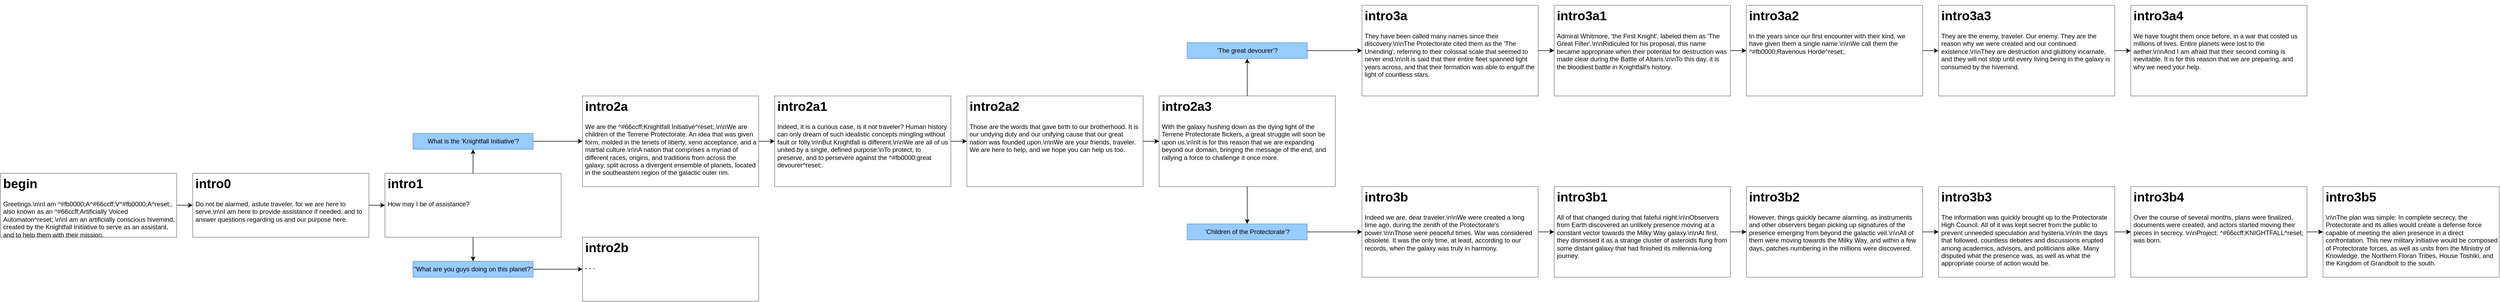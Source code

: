 <mxfile version="24.0.0" type="device">
  <diagram name="Page-1" id="1KbjQe3Kti2jhC_EwoSa">
    <mxGraphModel dx="635" dy="390" grid="1" gridSize="10" guides="1" tooltips="1" connect="1" arrows="1" fold="1" page="1" pageScale="1" pageWidth="1200" pageHeight="800" math="0" shadow="0">
      <root>
        <mxCell id="0" />
        <mxCell id="1" parent="0" />
        <mxCell id="_iaCpe0De2pczfi3yYiM-4" value="" style="edgeStyle=orthogonalEdgeStyle;rounded=0;orthogonalLoop=1;jettySize=auto;html=1;" parent="1" source="_iaCpe0De2pczfi3yYiM-1" target="_iaCpe0De2pczfi3yYiM-2" edge="1">
          <mxGeometry relative="1" as="geometry" />
        </mxCell>
        <mxCell id="_iaCpe0De2pczfi3yYiM-1" value="&lt;h1&gt;begin&lt;/h1&gt;&lt;p&gt;Greetings.\n\nI am ^#fb0000;A^#66ccff;V^#fb0000;A^reset;, also known as an ^#66ccff;Artificially Voiced Automaton^reset;.\n\nI am an artificially conscious hivemind, created by the Knightfall Initiative to serve as an assistant, and to help them with their mission.&lt;/p&gt;" style="text;html=1;spacing=5;spacingTop=-20;whiteSpace=wrap;overflow=hidden;rounded=0;strokeColor=default;opacity=50;" parent="1" vertex="1">
          <mxGeometry x="20" y="340" width="330" height="120" as="geometry" />
        </mxCell>
        <mxCell id="_iaCpe0De2pczfi3yYiM-5" value="" style="edgeStyle=orthogonalEdgeStyle;rounded=0;orthogonalLoop=1;jettySize=auto;html=1;" parent="1" source="_iaCpe0De2pczfi3yYiM-2" target="_iaCpe0De2pczfi3yYiM-3" edge="1">
          <mxGeometry relative="1" as="geometry" />
        </mxCell>
        <mxCell id="_iaCpe0De2pczfi3yYiM-2" value="&lt;h1&gt;intro0&lt;/h1&gt;&lt;p&gt;Do not be alarmed, astute traveler, for we are here to serve.\n\nI am here to provide assistance if needed, and to answer questions regarding us and our purpose here.&lt;/p&gt;" style="text;html=1;spacing=5;spacingTop=-20;whiteSpace=wrap;overflow=hidden;rounded=0;strokeColor=default;opacity=50;" parent="1" vertex="1">
          <mxGeometry x="380" y="340" width="330" height="120" as="geometry" />
        </mxCell>
        <mxCell id="_iaCpe0De2pczfi3yYiM-11" value="" style="edgeStyle=orthogonalEdgeStyle;rounded=0;orthogonalLoop=1;jettySize=auto;html=1;" parent="1" source="_iaCpe0De2pczfi3yYiM-3" target="_iaCpe0De2pczfi3yYiM-9" edge="1">
          <mxGeometry relative="1" as="geometry" />
        </mxCell>
        <mxCell id="_iaCpe0De2pczfi3yYiM-12" value="" style="edgeStyle=orthogonalEdgeStyle;rounded=0;orthogonalLoop=1;jettySize=auto;html=1;" parent="1" source="_iaCpe0De2pczfi3yYiM-3" target="_iaCpe0De2pczfi3yYiM-8" edge="1">
          <mxGeometry relative="1" as="geometry" />
        </mxCell>
        <mxCell id="_iaCpe0De2pczfi3yYiM-3" value="&lt;h1&gt;intro1&lt;/h1&gt;&lt;p&gt;How may I be of assistance?&lt;/p&gt;" style="text;html=1;spacing=5;spacingTop=-20;whiteSpace=wrap;overflow=hidden;rounded=0;strokeColor=default;opacity=50;" parent="1" vertex="1">
          <mxGeometry x="740" y="340" width="330" height="120" as="geometry" />
        </mxCell>
        <mxCell id="_iaCpe0De2pczfi3yYiM-16" value="" style="edgeStyle=orthogonalEdgeStyle;rounded=0;orthogonalLoop=1;jettySize=auto;html=1;" parent="1" source="_iaCpe0De2pczfi3yYiM-6" target="_iaCpe0De2pczfi3yYiM-15" edge="1">
          <mxGeometry relative="1" as="geometry" />
        </mxCell>
        <mxCell id="_iaCpe0De2pczfi3yYiM-6" value="&lt;h1&gt;intro2a&lt;/h1&gt;&lt;p&gt;We are the ^#66ccff;Knightfall Initiative^reset;.\n\nWe are children of the Terrene Protectorate. An idea that was given form, molded in the tenets of liberty, xeno acceptance, and a martial culture.\n\nA nation that comprises a myriad of different races, origins, and traditions from across the galaxy, split across a divergent ensemble of planets, located in the southeastern region of the galactic outer rim.&lt;/p&gt;" style="text;html=1;spacing=5;spacingTop=-20;whiteSpace=wrap;overflow=hidden;rounded=0;strokeColor=default;opacity=50;" parent="1" vertex="1">
          <mxGeometry x="1110" y="195" width="330" height="170" as="geometry" />
        </mxCell>
        <mxCell id="_iaCpe0De2pczfi3yYiM-7" value="&lt;h1&gt;intro2b&lt;/h1&gt;&lt;p&gt;- - -&lt;/p&gt;" style="text;html=1;spacing=5;spacingTop=-20;whiteSpace=wrap;overflow=hidden;rounded=0;strokeColor=default;opacity=50;" parent="1" vertex="1">
          <mxGeometry x="1110" y="460" width="330" height="120" as="geometry" />
        </mxCell>
        <mxCell id="_iaCpe0De2pczfi3yYiM-13" value="" style="edgeStyle=orthogonalEdgeStyle;rounded=0;orthogonalLoop=1;jettySize=auto;html=1;" parent="1" source="_iaCpe0De2pczfi3yYiM-8" target="_iaCpe0De2pczfi3yYiM-6" edge="1">
          <mxGeometry relative="1" as="geometry" />
        </mxCell>
        <mxCell id="_iaCpe0De2pczfi3yYiM-8" value="What is the &#39;Knightfall Initiative&#39;?" style="text;html=1;align=center;verticalAlign=middle;whiteSpace=wrap;rounded=0;fillColor=#3399FF;opacity=50;strokeColor=#004C99;" parent="1" vertex="1">
          <mxGeometry x="792.5" y="265" width="225" height="30" as="geometry" />
        </mxCell>
        <mxCell id="_iaCpe0De2pczfi3yYiM-14" value="" style="edgeStyle=orthogonalEdgeStyle;rounded=0;orthogonalLoop=1;jettySize=auto;html=1;" parent="1" source="_iaCpe0De2pczfi3yYiM-9" target="_iaCpe0De2pczfi3yYiM-7" edge="1">
          <mxGeometry relative="1" as="geometry" />
        </mxCell>
        <mxCell id="_iaCpe0De2pczfi3yYiM-9" value="&quot;What are you guys doing on this planet?&quot;" style="text;html=1;align=center;verticalAlign=middle;whiteSpace=wrap;rounded=0;fillColor=#3399FF;opacity=50;strokeColor=#004C99;" parent="1" vertex="1">
          <mxGeometry x="792.5" y="505" width="225" height="30" as="geometry" />
        </mxCell>
        <mxCell id="_iaCpe0De2pczfi3yYiM-18" value="" style="edgeStyle=orthogonalEdgeStyle;rounded=0;orthogonalLoop=1;jettySize=auto;html=1;" parent="1" source="_iaCpe0De2pczfi3yYiM-15" target="_iaCpe0De2pczfi3yYiM-17" edge="1">
          <mxGeometry relative="1" as="geometry" />
        </mxCell>
        <mxCell id="_iaCpe0De2pczfi3yYiM-15" value="&lt;h1&gt;intro2a1&lt;/h1&gt;&lt;p&gt;Indeed, it is a curious case, is it not traveler? Human history can only dream of such idealistic concepts mingling without fault or folly.\n\nBut Knightfall is different.\n\nWe are all of us united by a single, defined purpose:\nTo protect, to preserve, and to persevere against the ^#fb0000;great devourer^reset;.&lt;/p&gt;" style="text;html=1;spacing=5;spacingTop=-20;whiteSpace=wrap;overflow=hidden;rounded=0;strokeColor=default;opacity=50;" parent="1" vertex="1">
          <mxGeometry x="1470" y="195" width="330" height="170" as="geometry" />
        </mxCell>
        <mxCell id="_iaCpe0De2pczfi3yYiM-20" value="" style="edgeStyle=orthogonalEdgeStyle;rounded=0;orthogonalLoop=1;jettySize=auto;html=1;" parent="1" source="_iaCpe0De2pczfi3yYiM-17" target="_iaCpe0De2pczfi3yYiM-19" edge="1">
          <mxGeometry relative="1" as="geometry" />
        </mxCell>
        <mxCell id="_iaCpe0De2pczfi3yYiM-17" value="&lt;h1&gt;intro2a2&lt;/h1&gt;&lt;p&gt;Those are the words that gave birth to our brotherhood. It is our undying duty and our unifying cause that our great nation was founded upon.\n\nWe are your friends, traveler. We are here to help, and we hope you can help us too.&lt;/p&gt;" style="text;html=1;spacing=5;spacingTop=-20;whiteSpace=wrap;overflow=hidden;rounded=0;strokeColor=default;opacity=50;" parent="1" vertex="1">
          <mxGeometry x="1830" y="195" width="330" height="170" as="geometry" />
        </mxCell>
        <mxCell id="_iaCpe0De2pczfi3yYiM-22" value="" style="edgeStyle=orthogonalEdgeStyle;rounded=0;orthogonalLoop=1;jettySize=auto;html=1;" parent="1" source="_iaCpe0De2pczfi3yYiM-19" target="_iaCpe0De2pczfi3yYiM-21" edge="1">
          <mxGeometry relative="1" as="geometry" />
        </mxCell>
        <mxCell id="_iaCpe0De2pczfi3yYiM-24" value="" style="edgeStyle=orthogonalEdgeStyle;rounded=0;orthogonalLoop=1;jettySize=auto;html=1;" parent="1" source="_iaCpe0De2pczfi3yYiM-19" target="_iaCpe0De2pczfi3yYiM-23" edge="1">
          <mxGeometry relative="1" as="geometry" />
        </mxCell>
        <mxCell id="_iaCpe0De2pczfi3yYiM-19" value="&lt;h1&gt;intro2a3&lt;/h1&gt;&lt;p&gt;With the galaxy hushing down as the dying light of the Terrene Protectorate flickers, a great struggle will soon be upon us.\n\nIt is for this reason that we are expanding beyond our domain, bringing the message of the end, and rallying a force to challenge it once more.&lt;/p&gt;" style="text;html=1;spacing=5;spacingTop=-20;whiteSpace=wrap;overflow=hidden;rounded=0;strokeColor=default;opacity=50;" parent="1" vertex="1">
          <mxGeometry x="2190" y="195" width="330" height="170" as="geometry" />
        </mxCell>
        <mxCell id="_iaCpe0De2pczfi3yYiM-27" value="" style="edgeStyle=orthogonalEdgeStyle;rounded=0;orthogonalLoop=1;jettySize=auto;html=1;" parent="1" source="_iaCpe0De2pczfi3yYiM-21" target="_iaCpe0De2pczfi3yYiM-25" edge="1">
          <mxGeometry relative="1" as="geometry" />
        </mxCell>
        <mxCell id="_iaCpe0De2pczfi3yYiM-21" value="&#39;The great devourer&#39;?" style="text;html=1;align=center;verticalAlign=middle;whiteSpace=wrap;rounded=0;fillColor=#3399FF;opacity=50;strokeColor=#004C99;" parent="1" vertex="1">
          <mxGeometry x="2242.5" y="95" width="225" height="30" as="geometry" />
        </mxCell>
        <mxCell id="fxKSSTWu_14zlkZmofw0-10" value="" style="edgeStyle=orthogonalEdgeStyle;rounded=0;orthogonalLoop=1;jettySize=auto;html=1;" edge="1" parent="1" source="_iaCpe0De2pczfi3yYiM-23" target="fxKSSTWu_14zlkZmofw0-9">
          <mxGeometry relative="1" as="geometry" />
        </mxCell>
        <mxCell id="_iaCpe0De2pczfi3yYiM-23" value="&#39;Children of the Protectorate&#39;?" style="text;html=1;align=center;verticalAlign=middle;whiteSpace=wrap;rounded=0;fillColor=#3399FF;opacity=50;strokeColor=#004C99;" parent="1" vertex="1">
          <mxGeometry x="2242.5" y="435" width="225" height="30" as="geometry" />
        </mxCell>
        <mxCell id="fxKSSTWu_14zlkZmofw0-2" value="" style="edgeStyle=orthogonalEdgeStyle;rounded=0;orthogonalLoop=1;jettySize=auto;html=1;" edge="1" parent="1" source="_iaCpe0De2pczfi3yYiM-25" target="fxKSSTWu_14zlkZmofw0-1">
          <mxGeometry relative="1" as="geometry" />
        </mxCell>
        <mxCell id="_iaCpe0De2pczfi3yYiM-25" value="&lt;h1&gt;intro3a&lt;/h1&gt;&lt;p&gt;They have been called many names since their discovery.\n\nThe Protectorate cited them as the &#39;The Unending&#39;, referring to their colossal scale that seemed to never end.\n\nIt is said that their entire fleet spanned light years across, and that their formation was able to engulf the light of countless stars.&lt;/p&gt;" style="text;html=1;spacing=5;spacingTop=-20;whiteSpace=wrap;overflow=hidden;rounded=0;strokeColor=default;opacity=50;" parent="1" vertex="1">
          <mxGeometry x="2570" y="25" width="330" height="170" as="geometry" />
        </mxCell>
        <mxCell id="fxKSSTWu_14zlkZmofw0-4" value="" style="edgeStyle=orthogonalEdgeStyle;rounded=0;orthogonalLoop=1;jettySize=auto;html=1;" edge="1" parent="1" source="fxKSSTWu_14zlkZmofw0-1" target="fxKSSTWu_14zlkZmofw0-3">
          <mxGeometry relative="1" as="geometry" />
        </mxCell>
        <mxCell id="fxKSSTWu_14zlkZmofw0-1" value="&lt;h1&gt;intro3a1&lt;/h1&gt;&lt;p&gt;Admiral Whitmore, &#39;the First Knight&#39;, labeled them as &#39;The Great Filter&#39;.\n\nRidiculed for his proposal, this name became appropriate when their potential for destruction was made clear during the Battle of Altaris.\n\nTo this day, it is the bloodiest battle in Knightfall&#39;s history.&lt;/p&gt;" style="text;html=1;spacing=5;spacingTop=-20;whiteSpace=wrap;overflow=hidden;rounded=0;strokeColor=default;opacity=50;" vertex="1" parent="1">
          <mxGeometry x="2930" y="25" width="330" height="170" as="geometry" />
        </mxCell>
        <mxCell id="fxKSSTWu_14zlkZmofw0-6" value="" style="edgeStyle=orthogonalEdgeStyle;rounded=0;orthogonalLoop=1;jettySize=auto;html=1;" edge="1" parent="1" source="fxKSSTWu_14zlkZmofw0-3" target="fxKSSTWu_14zlkZmofw0-5">
          <mxGeometry relative="1" as="geometry" />
        </mxCell>
        <mxCell id="fxKSSTWu_14zlkZmofw0-3" value="&lt;h1&gt;intro3a2&lt;/h1&gt;&lt;p&gt;In the years since our first encounter with their kind, we have given them a single name.\n\nWe call them the ^#fb0000;Ravenous Horde^reset;.&lt;/p&gt;" style="text;html=1;spacing=5;spacingTop=-20;whiteSpace=wrap;overflow=hidden;rounded=0;strokeColor=default;opacity=50;" vertex="1" parent="1">
          <mxGeometry x="3290" y="25" width="330" height="170" as="geometry" />
        </mxCell>
        <mxCell id="fxKSSTWu_14zlkZmofw0-8" value="" style="edgeStyle=orthogonalEdgeStyle;rounded=0;orthogonalLoop=1;jettySize=auto;html=1;" edge="1" parent="1" source="fxKSSTWu_14zlkZmofw0-5" target="fxKSSTWu_14zlkZmofw0-7">
          <mxGeometry relative="1" as="geometry" />
        </mxCell>
        <mxCell id="fxKSSTWu_14zlkZmofw0-5" value="&lt;h1&gt;intro3a3&lt;/h1&gt;&lt;p&gt;They are the enemy, traveler. Our enemy. They are the reason why we were created and our continued existence.\n\nThey are destruction and gluttony incarnate, and they will not stop until every living being in the galaxy is consumed by the hivemind.&lt;/p&gt;" style="text;html=1;spacing=5;spacingTop=-20;whiteSpace=wrap;overflow=hidden;rounded=0;strokeColor=default;opacity=50;" vertex="1" parent="1">
          <mxGeometry x="3650" y="25" width="330" height="170" as="geometry" />
        </mxCell>
        <mxCell id="fxKSSTWu_14zlkZmofw0-7" value="&lt;h1&gt;intro3a4&lt;/h1&gt;&lt;p&gt;We have fought them once before, in a war that costed us millions of lives. Entire planets were lost to the aether.\n\nAnd I am afraid that their second coming is inevitable. It is for this reason that we are preparing, and why we need your help.&lt;/p&gt;" style="text;html=1;spacing=5;spacingTop=-20;whiteSpace=wrap;overflow=hidden;rounded=0;strokeColor=default;opacity=50;" vertex="1" parent="1">
          <mxGeometry x="4010" y="25" width="330" height="170" as="geometry" />
        </mxCell>
        <mxCell id="fxKSSTWu_14zlkZmofw0-12" value="" style="edgeStyle=orthogonalEdgeStyle;rounded=0;orthogonalLoop=1;jettySize=auto;html=1;" edge="1" parent="1" source="fxKSSTWu_14zlkZmofw0-9" target="fxKSSTWu_14zlkZmofw0-11">
          <mxGeometry relative="1" as="geometry" />
        </mxCell>
        <mxCell id="fxKSSTWu_14zlkZmofw0-9" value="&lt;h1&gt;intro3b&lt;/h1&gt;&lt;p&gt;Indeed we are, dear traveler.\n\nWe were created a long time ago, during the zenith of the Protectorate&#39;s power.\n\nThose were peaceful times. War was considered obsolete. It was the only time, at least, according to our records, when the galaxy was truly in harmony.&lt;/p&gt;" style="text;html=1;spacing=5;spacingTop=-20;whiteSpace=wrap;overflow=hidden;rounded=0;strokeColor=default;opacity=50;" vertex="1" parent="1">
          <mxGeometry x="2570" y="365" width="330" height="170" as="geometry" />
        </mxCell>
        <mxCell id="fxKSSTWu_14zlkZmofw0-14" value="" style="edgeStyle=orthogonalEdgeStyle;rounded=0;orthogonalLoop=1;jettySize=auto;html=1;" edge="1" parent="1" source="fxKSSTWu_14zlkZmofw0-11" target="fxKSSTWu_14zlkZmofw0-13">
          <mxGeometry relative="1" as="geometry" />
        </mxCell>
        <mxCell id="fxKSSTWu_14zlkZmofw0-11" value="&lt;h1&gt;intro3b1&lt;/h1&gt;&lt;p&gt;All of that changed during that fateful night.\n\nObservers from Earth discovered an unlikely presence moving at a constant vector towards the Milky Way galaxy.\n\nAt first, they dismissed it as a strange cluster of asteroids flung from some distant galaxy that had finished its millennia-long journey.&lt;/p&gt;" style="text;html=1;spacing=5;spacingTop=-20;whiteSpace=wrap;overflow=hidden;rounded=0;strokeColor=default;opacity=50;" vertex="1" parent="1">
          <mxGeometry x="2930" y="365" width="330" height="170" as="geometry" />
        </mxCell>
        <mxCell id="fxKSSTWu_14zlkZmofw0-16" value="" style="edgeStyle=orthogonalEdgeStyle;rounded=0;orthogonalLoop=1;jettySize=auto;html=1;" edge="1" parent="1" source="fxKSSTWu_14zlkZmofw0-13" target="fxKSSTWu_14zlkZmofw0-15">
          <mxGeometry relative="1" as="geometry" />
        </mxCell>
        <mxCell id="fxKSSTWu_14zlkZmofw0-13" value="&lt;h1&gt;intro3b2&lt;/h1&gt;&lt;p&gt;However, things quickly became alarming, as instruments and other observers began picking up signatures of the presence emerging from beyond the galactic veil.\n\nAll of them were moving towards the Milky Way, and within a few days, patches numbering in the millions were discovered.&lt;/p&gt;" style="text;html=1;spacing=5;spacingTop=-20;whiteSpace=wrap;overflow=hidden;rounded=0;strokeColor=default;opacity=50;" vertex="1" parent="1">
          <mxGeometry x="3290" y="365" width="330" height="170" as="geometry" />
        </mxCell>
        <mxCell id="fxKSSTWu_14zlkZmofw0-18" value="" style="edgeStyle=orthogonalEdgeStyle;rounded=0;orthogonalLoop=1;jettySize=auto;html=1;" edge="1" parent="1" source="fxKSSTWu_14zlkZmofw0-15" target="fxKSSTWu_14zlkZmofw0-17">
          <mxGeometry relative="1" as="geometry" />
        </mxCell>
        <mxCell id="fxKSSTWu_14zlkZmofw0-15" value="&lt;h1&gt;intro3b3&lt;/h1&gt;&lt;p&gt;The information was quickly brought up to the Protectorate High Council. All of it was kept secret from the public to prevent unneeded speculation and hysteria.\n\nIn the days that followed, countless debates and discussions erupted among academics, advisors, and politicians alike. Many disputed what the presence was, as well as what the appropriate course of action would be.&lt;/p&gt;" style="text;html=1;spacing=5;spacingTop=-20;whiteSpace=wrap;overflow=hidden;rounded=0;strokeColor=default;opacity=50;" vertex="1" parent="1">
          <mxGeometry x="3650" y="365" width="330" height="170" as="geometry" />
        </mxCell>
        <mxCell id="fxKSSTWu_14zlkZmofw0-20" value="" style="edgeStyle=orthogonalEdgeStyle;rounded=0;orthogonalLoop=1;jettySize=auto;html=1;" edge="1" parent="1" source="fxKSSTWu_14zlkZmofw0-17" target="fxKSSTWu_14zlkZmofw0-19">
          <mxGeometry relative="1" as="geometry" />
        </mxCell>
        <mxCell id="fxKSSTWu_14zlkZmofw0-17" value="&lt;h1&gt;intro3b4&lt;/h1&gt;&lt;p&gt;Over the course of several months, plans were finalized, documents were created, and actors started moving their pieces in secrecy. \n\nProject: ^#66ccff;KNIGHTFALL^reset; was born.&lt;/p&gt;" style="text;html=1;spacing=5;spacingTop=-20;whiteSpace=wrap;overflow=hidden;rounded=0;strokeColor=default;opacity=50;" vertex="1" parent="1">
          <mxGeometry x="4010" y="365" width="330" height="170" as="geometry" />
        </mxCell>
        <mxCell id="fxKSSTWu_14zlkZmofw0-19" value="&lt;h1&gt;intro3b5&lt;/h1&gt;&lt;p&gt;\n\nThe plan was simple: In complete secrecy, the Protectorate and its allies would create a defense force capable of meeting the alien presence in a direct confrontation. This new military initiative would be composed of Protectorate forces, as well as units from the&amp;nbsp;&lt;span style=&quot;background-color: initial;&quot;&gt;Ministry of Knowledge, the Northern Floran Tribes, House Toshiki, and the Kingdom of Grandbolt to the south.&amp;nbsp;&lt;/span&gt;&lt;span style=&quot;background-color: initial;&quot;&gt;&amp;nbsp;&lt;/span&gt;&lt;/p&gt;" style="text;html=1;spacing=5;spacingTop=-20;whiteSpace=wrap;overflow=hidden;rounded=0;strokeColor=default;opacity=50;" vertex="1" parent="1">
          <mxGeometry x="4370" y="365" width="330" height="170" as="geometry" />
        </mxCell>
      </root>
    </mxGraphModel>
  </diagram>
</mxfile>

